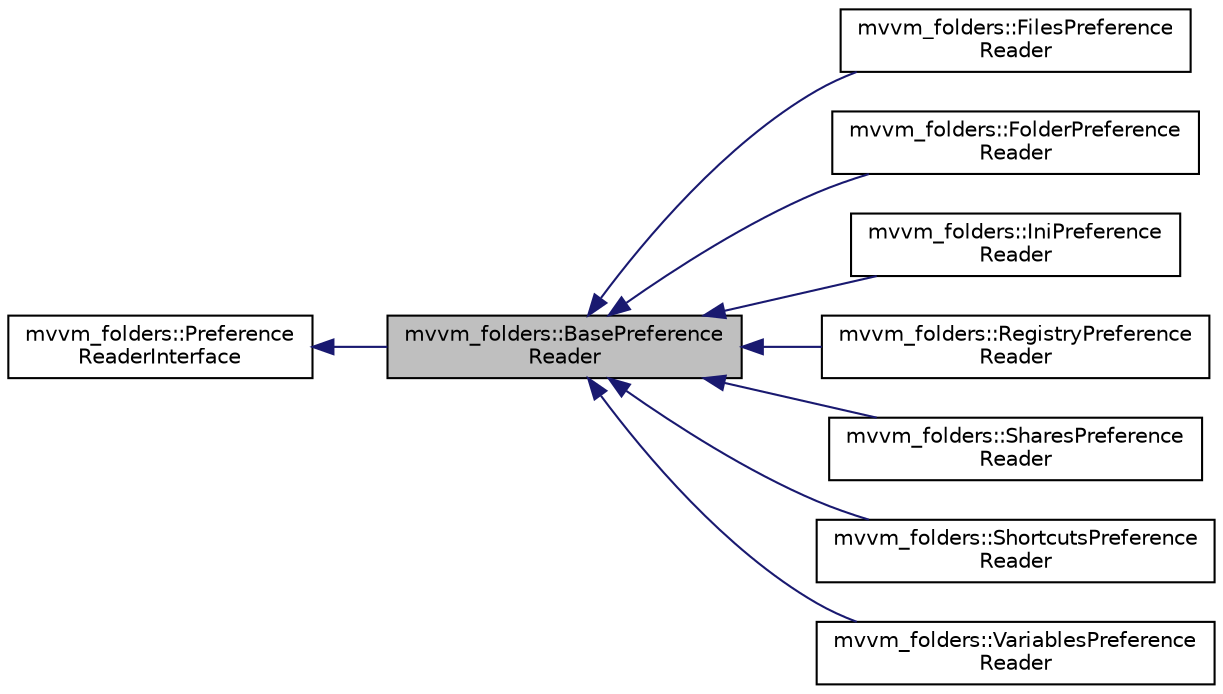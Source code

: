 digraph "mvvm_folders::BasePreferenceReader"
{
 // LATEX_PDF_SIZE
  edge [fontname="Helvetica",fontsize="10",labelfontname="Helvetica",labelfontsize="10"];
  node [fontname="Helvetica",fontsize="10",shape=record];
  rankdir="LR";
  Node1 [label="mvvm_folders::BasePreference\lReader",height=0.2,width=0.4,color="black", fillcolor="grey75", style="filled", fontcolor="black",tooltip=" "];
  Node2 -> Node1 [dir="back",color="midnightblue",fontsize="10",style="solid",fontname="Helvetica"];
  Node2 [label="mvvm_folders::Preference\lReaderInterface",height=0.2,width=0.4,color="black", fillcolor="white", style="filled",URL="$classmvvm__folders_1_1_preference_reader_interface.html",tooltip=" "];
  Node1 -> Node3 [dir="back",color="midnightblue",fontsize="10",style="solid",fontname="Helvetica"];
  Node3 [label="mvvm_folders::FilesPreference\lReader",height=0.2,width=0.4,color="black", fillcolor="white", style="filled",URL="$classmvvm__folders_1_1_files_preference_reader.html",tooltip=" "];
  Node1 -> Node4 [dir="back",color="midnightblue",fontsize="10",style="solid",fontname="Helvetica"];
  Node4 [label="mvvm_folders::FolderPreference\lReader",height=0.2,width=0.4,color="black", fillcolor="white", style="filled",URL="$classmvvm__folders_1_1_folder_preference_reader.html",tooltip=" "];
  Node1 -> Node5 [dir="back",color="midnightblue",fontsize="10",style="solid",fontname="Helvetica"];
  Node5 [label="mvvm_folders::IniPreference\lReader",height=0.2,width=0.4,color="black", fillcolor="white", style="filled",URL="$classmvvm__folders_1_1_ini_preference_reader.html",tooltip=" "];
  Node1 -> Node6 [dir="back",color="midnightblue",fontsize="10",style="solid",fontname="Helvetica"];
  Node6 [label="mvvm_folders::RegistryPreference\lReader",height=0.2,width=0.4,color="black", fillcolor="white", style="filled",URL="$classmvvm__folders_1_1_registry_preference_reader.html",tooltip=" "];
  Node1 -> Node7 [dir="back",color="midnightblue",fontsize="10",style="solid",fontname="Helvetica"];
  Node7 [label="mvvm_folders::SharesPreference\lReader",height=0.2,width=0.4,color="black", fillcolor="white", style="filled",URL="$classmvvm__folders_1_1_shares_preference_reader.html",tooltip=" "];
  Node1 -> Node8 [dir="back",color="midnightblue",fontsize="10",style="solid",fontname="Helvetica"];
  Node8 [label="mvvm_folders::ShortcutsPreference\lReader",height=0.2,width=0.4,color="black", fillcolor="white", style="filled",URL="$classmvvm__folders_1_1_shortcuts_preference_reader.html",tooltip=" "];
  Node1 -> Node9 [dir="back",color="midnightblue",fontsize="10",style="solid",fontname="Helvetica"];
  Node9 [label="mvvm_folders::VariablesPreference\lReader",height=0.2,width=0.4,color="black", fillcolor="white", style="filled",URL="$classmvvm__folders_1_1_variables_preference_reader.html",tooltip=" "];
}

